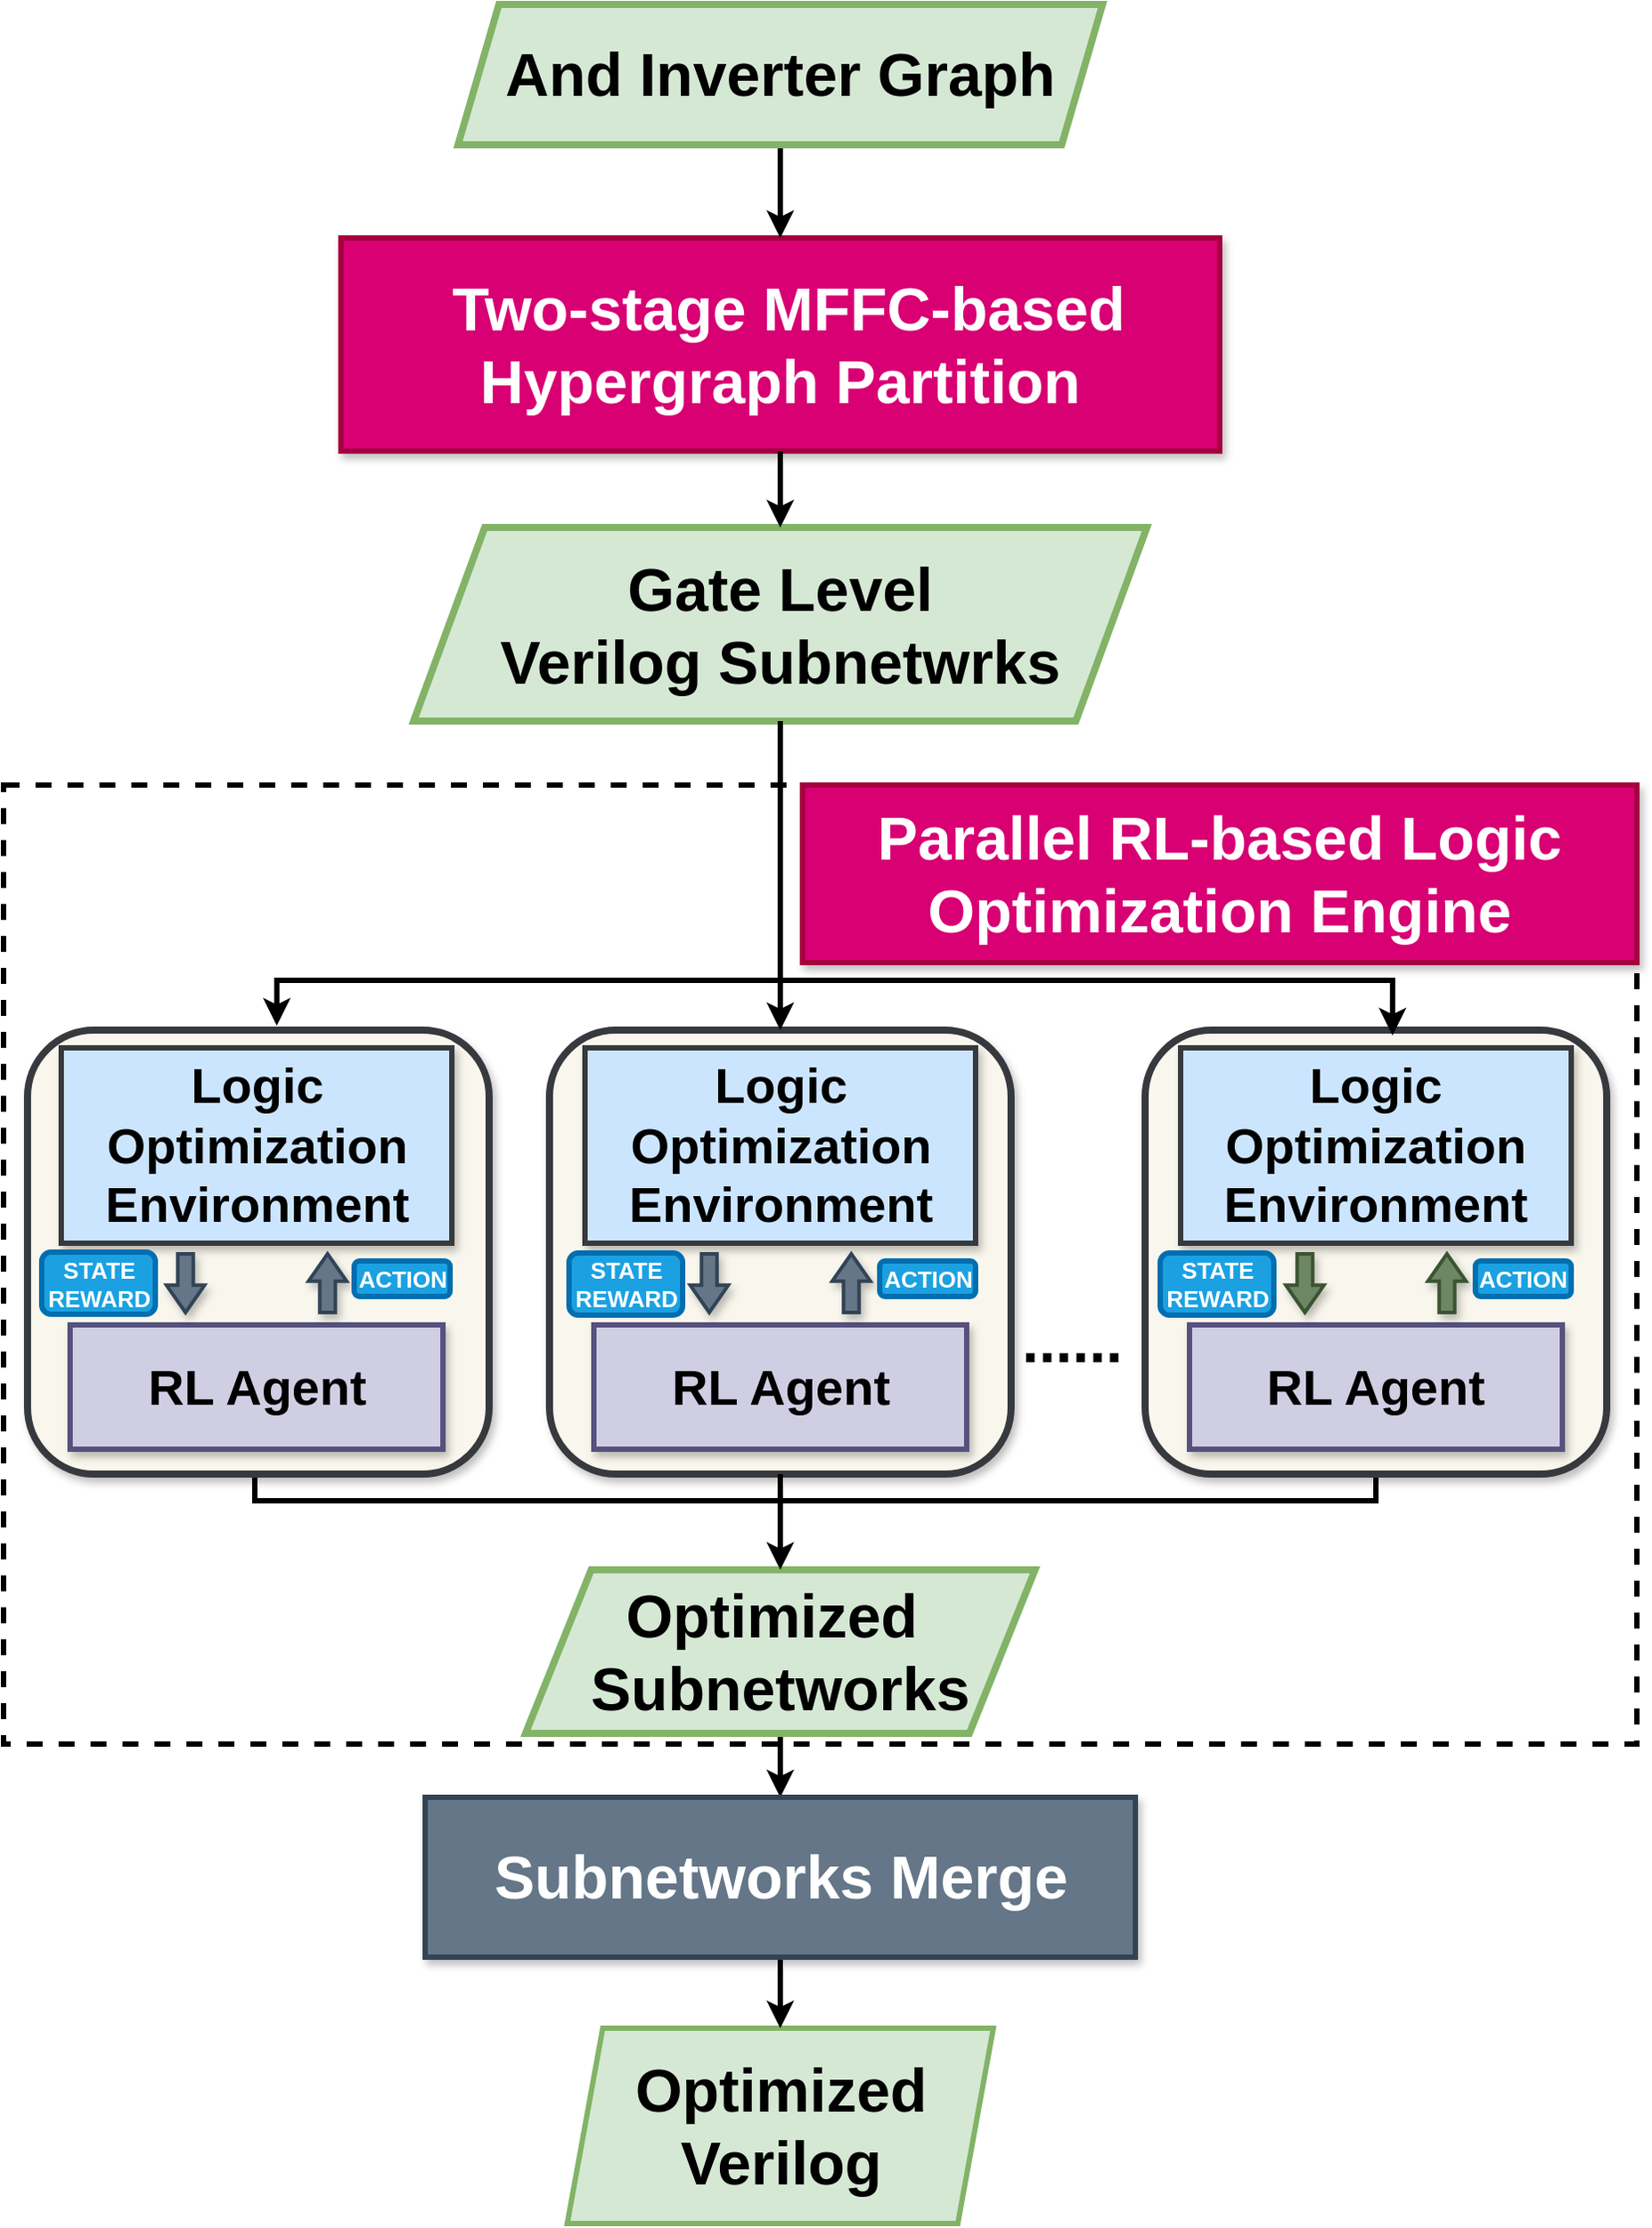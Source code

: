 <mxfile version="24.7.7">
  <diagram name="第 1 页" id="2leY5HMp6Ett028nWdfq">
    <mxGraphModel dx="3854" dy="3148" grid="1" gridSize="10" guides="1" tooltips="1" connect="1" arrows="1" fold="1" page="1" pageScale="1" pageWidth="1000" pageHeight="1500" math="0" shadow="0">
      <root>
        <mxCell id="0" />
        <mxCell id="1" parent="0" />
        <mxCell id="xTtSK3jkWQ4TyL-IIgwB-2" value="" style="rounded=0;whiteSpace=wrap;html=1;fillColor=none;strokeWidth=3;dashed=1;" parent="1" vertex="1">
          <mxGeometry x="-960" y="-1010" width="920" height="540" as="geometry" />
        </mxCell>
        <mxCell id="dvFnTmYqKqfRrYYfjRXa-3" value="&lt;b style=&quot;font-size: 34px;&quot;&gt;Optimized Verilog&lt;/b&gt;" style="shape=parallelogram;perimeter=parallelogramPerimeter;whiteSpace=wrap;html=1;fixedSize=1;fillColor=#d5e8d4;strokeColor=#82b366;strokeWidth=3;" parent="1" vertex="1">
          <mxGeometry x="-642.5" y="-310" width="240" height="110" as="geometry" />
        </mxCell>
        <mxCell id="LbmJ7f7Hz9VkS4XE6J_R-9" value="" style="group" parent="1" vertex="1" connectable="0">
          <mxGeometry x="-830" y="-1318" width="615" height="120" as="geometry" />
        </mxCell>
        <mxCell id="LbmJ7f7Hz9VkS4XE6J_R-2" value="&lt;b style=&quot;color: rgb(0, 0, 0);&quot;&gt;&lt;font style=&quot;font-size: 34px;&quot; color=&quot;#ffffff&quot;&gt;&amp;nbsp;Two-stage MFFC-based Hypergraph Partition&lt;/font&gt;&lt;/b&gt;" style="rounded=0;whiteSpace=wrap;html=1;fillColor=#d80073;fontColor=#ffffff;strokeColor=#A50040;strokeWidth=3;shadow=1;" parent="LbmJ7f7Hz9VkS4XE6J_R-9" vertex="1">
          <mxGeometry x="60" width="495" height="120" as="geometry" />
        </mxCell>
        <mxCell id="mWC_7gm0NGvsqLe8Leoa-31" value="" style="group;strokeWidth=4;" parent="1" vertex="1" connectable="0">
          <mxGeometry x="-652.5" y="-892" width="260" height="290" as="geometry" />
        </mxCell>
        <mxCell id="mWC_7gm0NGvsqLe8Leoa-32" value="" style="rounded=1;whiteSpace=wrap;html=1;strokeWidth=4;fillColor=#f9f7ed;strokeColor=#36393d;shadow=1;" parent="mWC_7gm0NGvsqLe8Leoa-31" vertex="1">
          <mxGeometry y="20" width="260" height="250" as="geometry" />
        </mxCell>
        <mxCell id="mWC_7gm0NGvsqLe8Leoa-33" value="&lt;font size=&quot;1&quot; style=&quot;&quot;&gt;&lt;b style=&quot;font-size: 28px;&quot;&gt;RL Agent&lt;/b&gt;&lt;/font&gt;" style="rounded=0;whiteSpace=wrap;html=1;fillColor=#d0cee2;strokeColor=#56517e;strokeWidth=3;shadow=1;" parent="mWC_7gm0NGvsqLe8Leoa-31" vertex="1">
          <mxGeometry x="25" y="186" width="210" height="70" as="geometry" />
        </mxCell>
        <mxCell id="mWC_7gm0NGvsqLe8Leoa-34" value="&lt;font size=&quot;1&quot; style=&quot;&quot;&gt;&lt;b style=&quot;font-size: 28px;&quot;&gt;Logic Optimization Environment&lt;/b&gt;&lt;/font&gt;" style="rounded=0;whiteSpace=wrap;html=1;fillColor=#cce5ff;strokeColor=#36393d;strokeWidth=3;shadow=1;" parent="mWC_7gm0NGvsqLe8Leoa-31" vertex="1">
          <mxGeometry x="20" y="30" width="220" height="110" as="geometry" />
        </mxCell>
        <mxCell id="mWC_7gm0NGvsqLe8Leoa-35" value="" style="shape=flexArrow;endArrow=classic;html=1;rounded=0;strokeWidth=2;endWidth=10.728;endSize=4.445;width=7.742;shadow=1;fillColor=#647687;strokeColor=#314354;" parent="mWC_7gm0NGvsqLe8Leoa-31" edge="1">
          <mxGeometry width="50" height="50" relative="1" as="geometry">
            <mxPoint x="90" y="145" as="sourcePoint" />
            <mxPoint x="90" y="180" as="targetPoint" />
          </mxGeometry>
        </mxCell>
        <mxCell id="mWC_7gm0NGvsqLe8Leoa-36" value="" style="shape=flexArrow;endArrow=classic;html=1;rounded=0;strokeWidth=2;endWidth=10.728;endSize=4.445;width=7.742;shadow=1;fillColor=#647687;strokeColor=#314354;" parent="mWC_7gm0NGvsqLe8Leoa-31" edge="1">
          <mxGeometry width="50" height="50" relative="1" as="geometry">
            <mxPoint x="170" y="180" as="sourcePoint" />
            <mxPoint x="170" y="145" as="targetPoint" />
          </mxGeometry>
        </mxCell>
        <mxCell id="xTtSK3jkWQ4TyL-IIgwB-56" value="&lt;b style=&quot;font-size: 13px;&quot;&gt;ACTION&lt;/b&gt;" style="rounded=1;whiteSpace=wrap;html=1;fontSize=13;fillColor=#1ba1e2;fontColor=#ffffff;strokeColor=#006EAF;strokeWidth=3;" parent="mWC_7gm0NGvsqLe8Leoa-31" vertex="1">
          <mxGeometry x="186" y="150" width="54" height="20" as="geometry" />
        </mxCell>
        <mxCell id="xTtSK3jkWQ4TyL-IIgwB-59" value="&lt;b style=&quot;font-size: 13px;&quot;&gt;STATE&lt;/b&gt;&lt;div&gt;&lt;b style=&quot;font-size: 13px;&quot;&gt;REWARD&lt;/b&gt;&lt;/div&gt;" style="rounded=1;whiteSpace=wrap;html=1;fontSize=13;fillColor=#1ba1e2;fontColor=#ffffff;strokeColor=#006EAF;strokeWidth=3;" parent="mWC_7gm0NGvsqLe8Leoa-31" vertex="1">
          <mxGeometry x="11" y="145.5" width="64" height="35" as="geometry" />
        </mxCell>
        <mxCell id="mWC_7gm0NGvsqLe8Leoa-37" value="" style="group;strokeWidth=4;" parent="1" vertex="1" connectable="0">
          <mxGeometry x="-317" y="-892" width="260" height="290" as="geometry" />
        </mxCell>
        <mxCell id="xTtSK3jkWQ4TyL-IIgwB-50" style="edgeStyle=orthogonalEdgeStyle;rounded=0;orthogonalLoop=1;jettySize=auto;html=1;endArrow=none;endFill=0;strokeWidth=3;" parent="mWC_7gm0NGvsqLe8Leoa-37" source="mWC_7gm0NGvsqLe8Leoa-38" edge="1">
          <mxGeometry relative="1" as="geometry">
            <mxPoint x="-239.5" y="285" as="targetPoint" />
            <Array as="points">
              <mxPoint x="130" y="285" />
              <mxPoint x="-239" y="285" />
            </Array>
          </mxGeometry>
        </mxCell>
        <mxCell id="mWC_7gm0NGvsqLe8Leoa-38" value="" style="rounded=1;whiteSpace=wrap;html=1;strokeWidth=4;fillColor=#f9f7ed;strokeColor=#36393d;shadow=1;" parent="mWC_7gm0NGvsqLe8Leoa-37" vertex="1">
          <mxGeometry y="20" width="260" height="250" as="geometry" />
        </mxCell>
        <mxCell id="mWC_7gm0NGvsqLe8Leoa-39" value="&lt;font size=&quot;1&quot; style=&quot;&quot;&gt;&lt;b style=&quot;font-size: 28px;&quot;&gt;RL Agent&lt;/b&gt;&lt;/font&gt;" style="rounded=0;whiteSpace=wrap;html=1;fillColor=#d0cee2;strokeColor=#56517e;strokeWidth=3;shadow=1;" parent="mWC_7gm0NGvsqLe8Leoa-37" vertex="1">
          <mxGeometry x="25" y="186" width="210" height="70" as="geometry" />
        </mxCell>
        <mxCell id="mWC_7gm0NGvsqLe8Leoa-40" value="&lt;font size=&quot;1&quot; style=&quot;&quot;&gt;&lt;b style=&quot;font-size: 28px;&quot;&gt;Logic Optimization Environment&lt;/b&gt;&lt;/font&gt;" style="rounded=0;whiteSpace=wrap;html=1;fillColor=#cce5ff;strokeColor=#36393d;strokeWidth=3;shadow=1;" parent="mWC_7gm0NGvsqLe8Leoa-37" vertex="1">
          <mxGeometry x="20" y="30" width="220" height="110" as="geometry" />
        </mxCell>
        <mxCell id="mWC_7gm0NGvsqLe8Leoa-41" value="" style="shape=flexArrow;endArrow=classic;html=1;rounded=0;strokeWidth=2;endWidth=10.728;endSize=4.445;width=7.742;shadow=1;fillColor=#6d8764;strokeColor=#3A5431;" parent="mWC_7gm0NGvsqLe8Leoa-37" edge="1">
          <mxGeometry width="50" height="50" relative="1" as="geometry">
            <mxPoint x="90" y="145" as="sourcePoint" />
            <mxPoint x="90" y="180" as="targetPoint" />
          </mxGeometry>
        </mxCell>
        <mxCell id="mWC_7gm0NGvsqLe8Leoa-42" value="" style="shape=flexArrow;endArrow=classic;html=1;rounded=0;strokeWidth=2;endWidth=10.728;endSize=4.445;width=7.742;shadow=1;fillColor=#6d8764;strokeColor=#3A5431;" parent="mWC_7gm0NGvsqLe8Leoa-37" edge="1">
          <mxGeometry width="50" height="50" relative="1" as="geometry">
            <mxPoint x="170" y="180" as="sourcePoint" />
            <mxPoint x="170" y="145" as="targetPoint" />
          </mxGeometry>
        </mxCell>
        <mxCell id="xTtSK3jkWQ4TyL-IIgwB-57" value="&lt;b style=&quot;font-size: 13px;&quot;&gt;ACTION&lt;/b&gt;" style="rounded=1;whiteSpace=wrap;html=1;fontSize=13;fillColor=#1ba1e2;fontColor=#ffffff;strokeColor=#006EAF;strokeWidth=3;" parent="mWC_7gm0NGvsqLe8Leoa-37" vertex="1">
          <mxGeometry x="186" y="150" width="54" height="20" as="geometry" />
        </mxCell>
        <mxCell id="xTtSK3jkWQ4TyL-IIgwB-60" value="&lt;b style=&quot;font-size: 13px;&quot;&gt;STATE&lt;/b&gt;&lt;div&gt;&lt;b style=&quot;font-size: 13px;&quot;&gt;REWARD&lt;/b&gt;&lt;/div&gt;" style="rounded=1;whiteSpace=wrap;html=1;fontSize=13;fillColor=#1ba1e2;fontColor=#ffffff;strokeColor=#006EAF;strokeWidth=3;" parent="mWC_7gm0NGvsqLe8Leoa-37" vertex="1">
          <mxGeometry x="8.5" y="145.5" width="64" height="35" as="geometry" />
        </mxCell>
        <mxCell id="LbmJ7f7Hz9VkS4XE6J_R-4" value="&lt;b style=&quot;&quot;&gt;&lt;font style=&quot;font-size: 34px;&quot;&gt;Parallel RL-based Logic Optimization Engine&lt;/font&gt;&lt;/b&gt;" style="rounded=0;whiteSpace=wrap;html=1;fillColor=#d80073;fontColor=#ffffff;strokeColor=#A50040;strokeWidth=3;shadow=1;" parent="1" vertex="1">
          <mxGeometry x="-510" y="-1010" width="470" height="100" as="geometry" />
        </mxCell>
        <mxCell id="JNxmvh4w0vHAei_3oK9w-4" style="edgeStyle=orthogonalEdgeStyle;rounded=0;orthogonalLoop=1;jettySize=auto;html=1;strokeWidth=3;" parent="1" source="xTtSK3jkWQ4TyL-IIgwB-12" target="LbmJ7f7Hz9VkS4XE6J_R-2" edge="1">
          <mxGeometry relative="1" as="geometry" />
        </mxCell>
        <mxCell id="xTtSK3jkWQ4TyL-IIgwB-12" value="&lt;b style=&quot;font-size: 34px;&quot;&gt;And Inverter Graph&lt;/b&gt;" style="shape=parallelogram;perimeter=parallelogramPerimeter;whiteSpace=wrap;html=1;fixedSize=1;size=23;fillColor=#d5e8d4;strokeColor=#82b366;strokeWidth=4;" parent="1" vertex="1">
          <mxGeometry x="-704" y="-1449.5" width="363" height="79" as="geometry" />
        </mxCell>
        <mxCell id="IY5S4Ec8WqqE0r2Iqz8L-5" style="rounded=0;orthogonalLoop=1;jettySize=auto;html=1;entryX=0.5;entryY=0;entryDx=0;entryDy=0;strokeWidth=3;" edge="1" parent="1" source="xTtSK3jkWQ4TyL-IIgwB-14" target="mWC_7gm0NGvsqLe8Leoa-32">
          <mxGeometry relative="1" as="geometry" />
        </mxCell>
        <mxCell id="xTtSK3jkWQ4TyL-IIgwB-14" value="&lt;font style=&quot;font-size: 34px;&quot;&gt;&lt;b&gt;&lt;font style=&quot;font-size: 34px;&quot;&gt;Gate Level Verilog&lt;/font&gt;&lt;/b&gt;&lt;b style=&quot;background-color: initial;&quot;&gt;&lt;font style=&quot;font-size: 34px;&quot;&gt;&amp;nbsp;Subnetwrks&lt;/font&gt;&lt;/b&gt;&lt;/font&gt;" style="shape=parallelogram;perimeter=parallelogramPerimeter;whiteSpace=wrap;html=1;fixedSize=1;size=40;fillColor=#d5e8d4;strokeColor=#82b366;strokeWidth=4;" parent="1" vertex="1">
          <mxGeometry x="-729" y="-1155" width="413" height="109" as="geometry" />
        </mxCell>
        <mxCell id="xTtSK3jkWQ4TyL-IIgwB-51" style="edgeStyle=orthogonalEdgeStyle;rounded=0;orthogonalLoop=1;jettySize=auto;html=1;endArrow=none;endFill=0;strokeWidth=3;" parent="1" source="mWC_7gm0NGvsqLe8Leoa-26" edge="1">
          <mxGeometry relative="1" as="geometry">
            <mxPoint x="-556.5" y="-607" as="targetPoint" />
            <Array as="points">
              <mxPoint x="-818.5" y="-607" />
              <mxPoint x="-558.5" y="-607" />
            </Array>
          </mxGeometry>
        </mxCell>
        <mxCell id="mWC_7gm0NGvsqLe8Leoa-26" value="" style="rounded=1;whiteSpace=wrap;html=1;strokeWidth=4;fillColor=#f9f7ed;strokeColor=#36393d;shadow=1;" parent="1" vertex="1">
          <mxGeometry x="-946.5" y="-872" width="260" height="250" as="geometry" />
        </mxCell>
        <mxCell id="mWC_7gm0NGvsqLe8Leoa-27" value="&lt;font size=&quot;1&quot; style=&quot;&quot;&gt;&lt;b style=&quot;font-size: 28px;&quot;&gt;RL Agent&lt;/b&gt;&lt;/font&gt;" style="rounded=0;whiteSpace=wrap;html=1;fillColor=#d0cee2;strokeColor=#56517e;strokeWidth=3;shadow=1;" parent="1" vertex="1">
          <mxGeometry x="-922.5" y="-706" width="210" height="70" as="geometry" />
        </mxCell>
        <mxCell id="mWC_7gm0NGvsqLe8Leoa-28" value="&lt;font size=&quot;1&quot; style=&quot;&quot;&gt;&lt;b style=&quot;font-size: 28px;&quot;&gt;Logic Optimization Environment&lt;/b&gt;&lt;/font&gt;" style="rounded=0;whiteSpace=wrap;html=1;fillColor=#cce5ff;strokeColor=#36393d;strokeWidth=3;shadow=1;" parent="1" vertex="1">
          <mxGeometry x="-927.5" y="-862" width="220" height="110" as="geometry" />
        </mxCell>
        <mxCell id="mWC_7gm0NGvsqLe8Leoa-29" value="" style="shape=flexArrow;endArrow=classic;html=1;rounded=0;strokeWidth=2;endWidth=10.728;endSize=4.445;width=7.742;shadow=1;fillColor=#647687;strokeColor=#314354;" parent="1" edge="1">
          <mxGeometry width="50" height="50" relative="1" as="geometry">
            <mxPoint x="-857.5" y="-747" as="sourcePoint" />
            <mxPoint x="-857.5" y="-712" as="targetPoint" />
          </mxGeometry>
        </mxCell>
        <mxCell id="mWC_7gm0NGvsqLe8Leoa-30" value="" style="shape=flexArrow;endArrow=classic;html=1;rounded=0;strokeWidth=2;endWidth=10.728;endSize=4.445;width=7.742;shadow=1;fillColor=#647687;strokeColor=#314354;" parent="1" edge="1">
          <mxGeometry width="50" height="50" relative="1" as="geometry">
            <mxPoint x="-777.5" y="-712" as="sourcePoint" />
            <mxPoint x="-777.5" y="-747" as="targetPoint" />
          </mxGeometry>
        </mxCell>
        <mxCell id="oHI2UX2f5M0Zwac9s9rT-2" value="&lt;span style=&quot;font-size: 34px;&quot;&gt;&lt;b&gt;......&lt;/b&gt;&lt;/span&gt;" style="text;html=1;align=center;verticalAlign=middle;whiteSpace=wrap;rounded=0;" parent="1" vertex="1">
          <mxGeometry x="-428.5" y="-712" width="140" height="30" as="geometry" />
        </mxCell>
        <mxCell id="xTtSK3jkWQ4TyL-IIgwB-55" value="&lt;b style=&quot;font-size: 13px;&quot;&gt;ACTION&lt;/b&gt;" style="rounded=1;whiteSpace=wrap;html=1;fontSize=13;fillColor=#1ba1e2;fontColor=#ffffff;strokeColor=#006EAF;strokeWidth=3;" parent="1" vertex="1">
          <mxGeometry x="-762.5" y="-742" width="54" height="20" as="geometry" />
        </mxCell>
        <mxCell id="xTtSK3jkWQ4TyL-IIgwB-58" value="&lt;b style=&quot;font-size: 13px;&quot;&gt;STATE&lt;/b&gt;&lt;div&gt;&lt;b style=&quot;font-size: 13px;&quot;&gt;REWARD&lt;/b&gt;&lt;/div&gt;" style="rounded=1;whiteSpace=wrap;html=1;fontSize=13;fillColor=#1ba1e2;fontColor=#ffffff;strokeColor=#006EAF;strokeWidth=3;" parent="1" vertex="1">
          <mxGeometry x="-938.5" y="-747" width="64" height="35" as="geometry" />
        </mxCell>
        <mxCell id="JNxmvh4w0vHAei_3oK9w-7" style="edgeStyle=orthogonalEdgeStyle;rounded=0;orthogonalLoop=1;jettySize=auto;html=1;entryX=0.5;entryY=0;entryDx=0;entryDy=0;strokeWidth=3;" parent="1" source="xTtSK3jkWQ4TyL-IIgwB-41" target="LbmJ7f7Hz9VkS4XE6J_R-12" edge="1">
          <mxGeometry relative="1" as="geometry" />
        </mxCell>
        <mxCell id="xTtSK3jkWQ4TyL-IIgwB-41" value="&lt;b style=&quot;font-size: 34px;&quot;&gt;Optimized&amp;nbsp;&lt;/b&gt;&lt;div&gt;&lt;b style=&quot;font-size: 34px;&quot;&gt;Subnetworks&lt;/b&gt;&lt;br&gt;&lt;/div&gt;" style="shape=parallelogram;perimeter=parallelogramPerimeter;whiteSpace=wrap;html=1;fixedSize=1;size=37;fillColor=#d5e8d4;strokeColor=#82b366;strokeWidth=4;" parent="1" vertex="1">
          <mxGeometry x="-666" y="-568.12" width="287" height="92.16" as="geometry" />
        </mxCell>
        <mxCell id="IY5S4Ec8WqqE0r2Iqz8L-8" style="edgeStyle=orthogonalEdgeStyle;rounded=0;orthogonalLoop=1;jettySize=auto;html=1;entryX=0.5;entryY=0;entryDx=0;entryDy=0;strokeWidth=3;" edge="1" parent="1" source="LbmJ7f7Hz9VkS4XE6J_R-12" target="dvFnTmYqKqfRrYYfjRXa-3">
          <mxGeometry relative="1" as="geometry" />
        </mxCell>
        <mxCell id="LbmJ7f7Hz9VkS4XE6J_R-12" value="&lt;b style=&quot;&quot;&gt;&lt;font style=&quot;font-size: 34px;&quot;&gt;Subnetworks Merge&lt;/font&gt;&lt;/b&gt;" style="rounded=0;whiteSpace=wrap;html=1;fillColor=#647687;fontColor=#ffffff;strokeColor=#314354;strokeWidth=3;shadow=1;" parent="1" vertex="1">
          <mxGeometry x="-722.5" y="-440" width="400" height="90" as="geometry" />
        </mxCell>
        <mxCell id="JNxmvh4w0vHAei_3oK9w-5" style="edgeStyle=orthogonalEdgeStyle;rounded=0;orthogonalLoop=1;jettySize=auto;html=1;entryX=0.5;entryY=0;entryDx=0;entryDy=0;strokeWidth=3;" parent="1" source="LbmJ7f7Hz9VkS4XE6J_R-2" target="xTtSK3jkWQ4TyL-IIgwB-14" edge="1">
          <mxGeometry relative="1" as="geometry" />
        </mxCell>
        <mxCell id="JNxmvh4w0vHAei_3oK9w-10" style="edgeStyle=orthogonalEdgeStyle;rounded=0;orthogonalLoop=1;jettySize=auto;html=1;entryX=0.5;entryY=0;entryDx=0;entryDy=0;strokeWidth=3;" parent="1" source="mWC_7gm0NGvsqLe8Leoa-32" target="xTtSK3jkWQ4TyL-IIgwB-41" edge="1">
          <mxGeometry relative="1" as="geometry" />
        </mxCell>
        <mxCell id="IY5S4Ec8WqqE0r2Iqz8L-6" style="edgeStyle=orthogonalEdgeStyle;rounded=0;orthogonalLoop=1;jettySize=auto;html=1;entryX=0.536;entryY=0.012;entryDx=0;entryDy=0;entryPerimeter=0;strokeWidth=3;" edge="1" parent="1" source="xTtSK3jkWQ4TyL-IIgwB-14" target="mWC_7gm0NGvsqLe8Leoa-38">
          <mxGeometry relative="1" as="geometry">
            <Array as="points">
              <mxPoint x="-522" y="-900" />
              <mxPoint x="-178" y="-900" />
            </Array>
          </mxGeometry>
        </mxCell>
        <mxCell id="IY5S4Ec8WqqE0r2Iqz8L-7" style="edgeStyle=orthogonalEdgeStyle;rounded=0;orthogonalLoop=1;jettySize=auto;html=1;entryX=0.54;entryY=-0.01;entryDx=0;entryDy=0;entryPerimeter=0;strokeWidth=3;" edge="1" parent="1" source="xTtSK3jkWQ4TyL-IIgwB-14" target="mWC_7gm0NGvsqLe8Leoa-26">
          <mxGeometry relative="1" as="geometry">
            <Array as="points">
              <mxPoint x="-522" y="-900" />
              <mxPoint x="-806" y="-900" />
            </Array>
          </mxGeometry>
        </mxCell>
      </root>
    </mxGraphModel>
  </diagram>
</mxfile>
